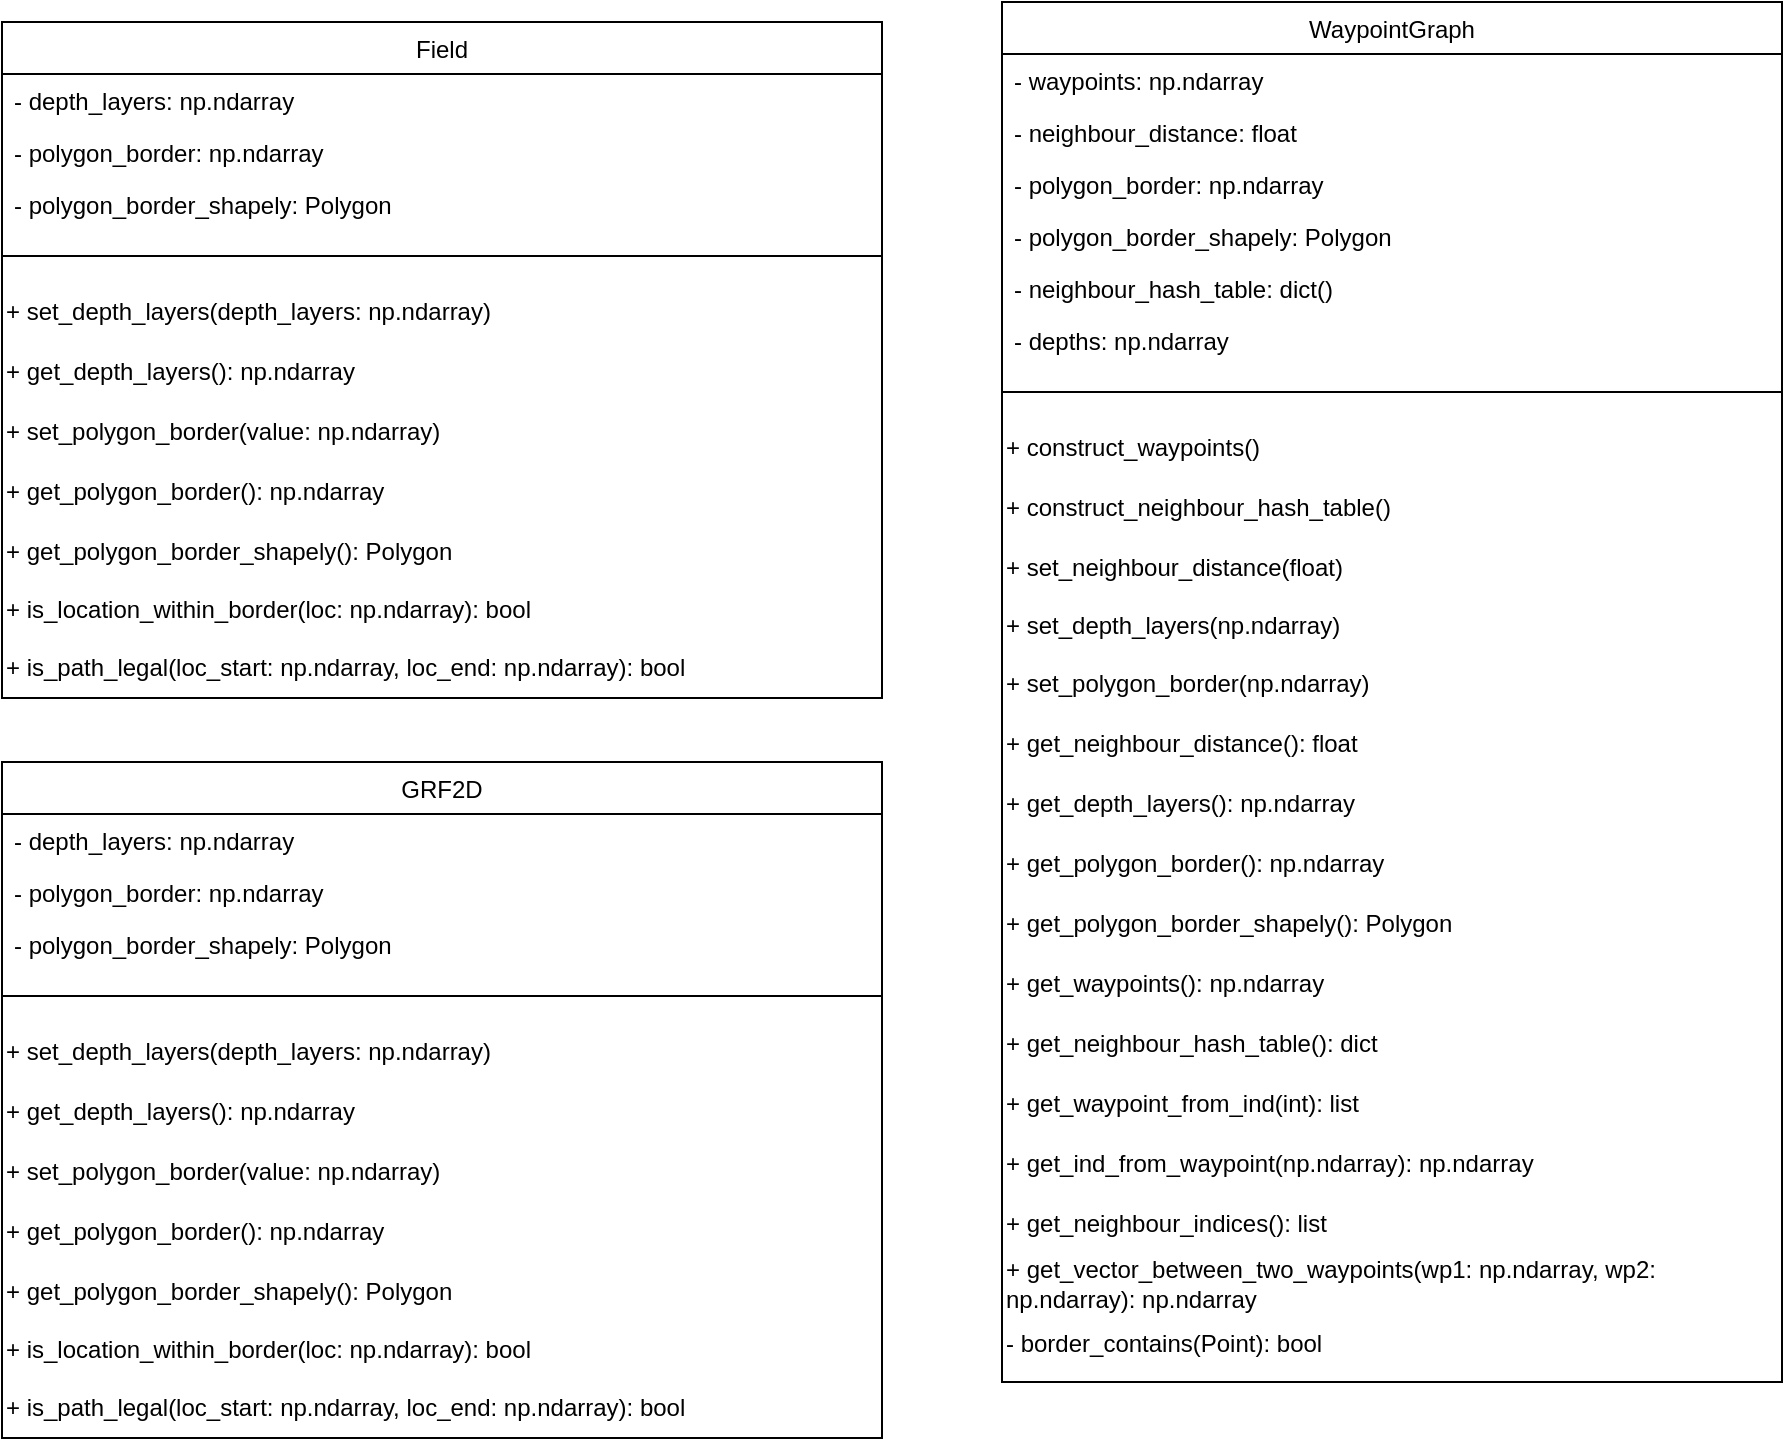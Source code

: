 <mxfile version="20.3.0" type="device"><diagram id="Rd-27PufT33L09xzSnhi" name="Page-1"><mxGraphModel dx="488" dy="685" grid="1" gridSize="10" guides="1" tooltips="1" connect="1" arrows="1" fold="1" page="1" pageScale="1" pageWidth="4681" pageHeight="3300" math="0" shadow="0"><root><mxCell id="0"/><mxCell id="1" parent="0"/><mxCell id="s9CehxP_i0C7nXbKpbnU-1" value="WaypointGraph" style="swimlane;fontStyle=0;align=center;verticalAlign=top;childLayout=stackLayout;horizontal=1;startSize=26;horizontalStack=0;resizeParent=1;resizeLast=0;collapsible=1;marginBottom=0;rounded=0;shadow=0;strokeWidth=1;" parent="1" vertex="1"><mxGeometry x="880" y="130" width="390" height="690" as="geometry"><mxRectangle x="130" y="380" width="160" height="26" as="alternateBounds"/></mxGeometry></mxCell><mxCell id="s9CehxP_i0C7nXbKpbnU-2" value="- waypoints: np.ndarray" style="text;align=left;verticalAlign=top;spacingLeft=4;spacingRight=4;overflow=hidden;rotatable=0;points=[[0,0.5],[1,0.5]];portConstraint=eastwest;rounded=0;shadow=0;html=0;" parent="s9CehxP_i0C7nXbKpbnU-1" vertex="1"><mxGeometry y="26" width="390" height="26" as="geometry"/></mxCell><mxCell id="s9CehxP_i0C7nXbKpbnU-11" value="- neighbour_distance: float" style="text;align=left;verticalAlign=top;spacingLeft=4;spacingRight=4;overflow=hidden;rotatable=0;points=[[0,0.5],[1,0.5]];portConstraint=eastwest;rounded=0;shadow=0;html=0;" parent="s9CehxP_i0C7nXbKpbnU-1" vertex="1"><mxGeometry y="52" width="390" height="26" as="geometry"/></mxCell><mxCell id="s9CehxP_i0C7nXbKpbnU-4" value="- polygon_border: np.ndarray" style="text;align=left;verticalAlign=top;spacingLeft=4;spacingRight=4;overflow=hidden;rotatable=0;points=[[0,0.5],[1,0.5]];portConstraint=eastwest;rounded=0;shadow=0;html=0;" parent="s9CehxP_i0C7nXbKpbnU-1" vertex="1"><mxGeometry y="78" width="390" height="26" as="geometry"/></mxCell><mxCell id="s9CehxP_i0C7nXbKpbnU-5" value="- polygon_border_shapely: Polygon" style="text;align=left;verticalAlign=top;spacingLeft=4;spacingRight=4;overflow=hidden;rotatable=0;points=[[0,0.5],[1,0.5]];portConstraint=eastwest;rounded=0;shadow=0;html=0;" parent="s9CehxP_i0C7nXbKpbnU-1" vertex="1"><mxGeometry y="104" width="390" height="26" as="geometry"/></mxCell><mxCell id="s9CehxP_i0C7nXbKpbnU-12" value="- neighbour_hash_table: dict()" style="text;align=left;verticalAlign=top;spacingLeft=4;spacingRight=4;overflow=hidden;rotatable=0;points=[[0,0.5],[1,0.5]];portConstraint=eastwest;rounded=0;shadow=0;html=0;" parent="s9CehxP_i0C7nXbKpbnU-1" vertex="1"><mxGeometry y="130" width="390" height="26" as="geometry"/></mxCell><mxCell id="s9CehxP_i0C7nXbKpbnU-10" value="- depths: np.ndarray" style="text;align=left;verticalAlign=top;spacingLeft=4;spacingRight=4;overflow=hidden;rotatable=0;points=[[0,0.5],[1,0.5]];portConstraint=eastwest;rounded=0;shadow=0;html=0;" parent="s9CehxP_i0C7nXbKpbnU-1" vertex="1"><mxGeometry y="156" width="390" height="26" as="geometry"/></mxCell><mxCell id="s9CehxP_i0C7nXbKpbnU-15" value="" style="line;html=1;strokeWidth=1;align=left;verticalAlign=middle;spacingTop=-1;spacingLeft=3;spacingRight=3;rotatable=0;labelPosition=right;points=[];portConstraint=eastwest;" parent="s9CehxP_i0C7nXbKpbnU-1" vertex="1"><mxGeometry y="182" width="390" height="26" as="geometry"/></mxCell><mxCell id="s9CehxP_i0C7nXbKpbnU-16" value="+ construct_waypoints()" style="text;html=1;strokeColor=none;fillColor=none;align=left;verticalAlign=middle;whiteSpace=wrap;rounded=0;" parent="s9CehxP_i0C7nXbKpbnU-1" vertex="1"><mxGeometry y="208" width="390" height="30" as="geometry"/></mxCell><mxCell id="s9CehxP_i0C7nXbKpbnU-17" value="+ construct_neighbour_hash_table()" style="text;html=1;strokeColor=none;fillColor=none;align=left;verticalAlign=middle;whiteSpace=wrap;rounded=0;" parent="s9CehxP_i0C7nXbKpbnU-1" vertex="1"><mxGeometry y="238" width="390" height="30" as="geometry"/></mxCell><mxCell id="s9CehxP_i0C7nXbKpbnU-18" value="+ set_neighbour_distance(float)" style="text;html=1;strokeColor=none;fillColor=none;align=left;verticalAlign=middle;whiteSpace=wrap;rounded=0;" parent="s9CehxP_i0C7nXbKpbnU-1" vertex="1"><mxGeometry y="268" width="390" height="30" as="geometry"/></mxCell><mxCell id="s9CehxP_i0C7nXbKpbnU-19" value="+ set_depth_layers(np.ndarray)" style="text;html=1;strokeColor=none;fillColor=none;align=left;verticalAlign=middle;whiteSpace=wrap;rounded=0;" parent="s9CehxP_i0C7nXbKpbnU-1" vertex="1"><mxGeometry y="298" width="390" height="28" as="geometry"/></mxCell><mxCell id="s9CehxP_i0C7nXbKpbnU-20" value="+ set_polygon_border(np.ndarray)" style="text;html=1;strokeColor=none;fillColor=none;align=left;verticalAlign=middle;whiteSpace=wrap;rounded=0;" parent="s9CehxP_i0C7nXbKpbnU-1" vertex="1"><mxGeometry y="326" width="390" height="30" as="geometry"/></mxCell><mxCell id="s9CehxP_i0C7nXbKpbnU-21" value="+ get_neighbour_distance(): float" style="text;html=1;strokeColor=none;fillColor=none;align=left;verticalAlign=middle;whiteSpace=wrap;rounded=0;" parent="s9CehxP_i0C7nXbKpbnU-1" vertex="1"><mxGeometry y="356" width="390" height="30" as="geometry"/></mxCell><mxCell id="s9CehxP_i0C7nXbKpbnU-22" value="+ get_depth_layers(): np.ndarray" style="text;html=1;strokeColor=none;fillColor=none;align=left;verticalAlign=middle;whiteSpace=wrap;rounded=0;" parent="s9CehxP_i0C7nXbKpbnU-1" vertex="1"><mxGeometry y="386" width="390" height="30" as="geometry"/></mxCell><mxCell id="s9CehxP_i0C7nXbKpbnU-23" value="+ get_polygon_border(): np.ndarray" style="text;html=1;strokeColor=none;fillColor=none;align=left;verticalAlign=middle;whiteSpace=wrap;rounded=0;" parent="s9CehxP_i0C7nXbKpbnU-1" vertex="1"><mxGeometry y="416" width="390" height="30" as="geometry"/></mxCell><mxCell id="s9CehxP_i0C7nXbKpbnU-24" value="+ get_polygon_border_shapely(): Polygon" style="text;html=1;strokeColor=none;fillColor=none;align=left;verticalAlign=middle;whiteSpace=wrap;rounded=0;" parent="s9CehxP_i0C7nXbKpbnU-1" vertex="1"><mxGeometry y="446" width="390" height="30" as="geometry"/></mxCell><mxCell id="s9CehxP_i0C7nXbKpbnU-25" value="+ get_waypoints(): np.ndarray" style="text;html=1;strokeColor=none;fillColor=none;align=left;verticalAlign=middle;whiteSpace=wrap;rounded=0;" parent="s9CehxP_i0C7nXbKpbnU-1" vertex="1"><mxGeometry y="476" width="390" height="30" as="geometry"/></mxCell><mxCell id="s9CehxP_i0C7nXbKpbnU-26" value="+ get_neighbour_hash_table(): dict" style="text;html=1;strokeColor=none;fillColor=none;align=left;verticalAlign=middle;whiteSpace=wrap;rounded=0;" parent="s9CehxP_i0C7nXbKpbnU-1" vertex="1"><mxGeometry y="506" width="390" height="30" as="geometry"/></mxCell><mxCell id="s9CehxP_i0C7nXbKpbnU-27" value="+ get_waypoint_from_ind(int): list" style="text;html=1;strokeColor=none;fillColor=none;align=left;verticalAlign=middle;whiteSpace=wrap;rounded=0;" parent="s9CehxP_i0C7nXbKpbnU-1" vertex="1"><mxGeometry y="536" width="390" height="30" as="geometry"/></mxCell><mxCell id="s9CehxP_i0C7nXbKpbnU-28" value="+ get_ind_from_waypoint(np.ndarray): np.ndarray" style="text;html=1;strokeColor=none;fillColor=none;align=left;verticalAlign=middle;whiteSpace=wrap;rounded=0;" parent="s9CehxP_i0C7nXbKpbnU-1" vertex="1"><mxGeometry y="566" width="390" height="30" as="geometry"/></mxCell><mxCell id="s9CehxP_i0C7nXbKpbnU-29" value="+ get_neighbour_indices(): list" style="text;html=1;strokeColor=none;fillColor=none;align=left;verticalAlign=middle;whiteSpace=wrap;rounded=0;" parent="s9CehxP_i0C7nXbKpbnU-1" vertex="1"><mxGeometry y="596" width="390" height="30" as="geometry"/></mxCell><mxCell id="s9CehxP_i0C7nXbKpbnU-30" value="+ get_vector_between_two_waypoints(wp1: np.ndarray, wp2: np.ndarray): np.ndarray" style="text;html=1;strokeColor=none;fillColor=none;align=left;verticalAlign=middle;whiteSpace=wrap;rounded=0;" parent="s9CehxP_i0C7nXbKpbnU-1" vertex="1"><mxGeometry y="626" width="390" height="30" as="geometry"/></mxCell><mxCell id="s9CehxP_i0C7nXbKpbnU-31" value="- border_contains(Point): bool" style="text;html=1;strokeColor=none;fillColor=none;align=left;verticalAlign=middle;whiteSpace=wrap;rounded=0;" parent="s9CehxP_i0C7nXbKpbnU-1" vertex="1"><mxGeometry y="656" width="390" height="30" as="geometry"/></mxCell><mxCell id="PDTXL5rq2KZllu1WgMOh-2" value="Field" style="swimlane;fontStyle=0;align=center;verticalAlign=top;childLayout=stackLayout;horizontal=1;startSize=26;horizontalStack=0;resizeParent=1;resizeLast=0;collapsible=1;marginBottom=0;rounded=0;shadow=0;strokeWidth=1;" vertex="1" parent="1"><mxGeometry x="380" y="140" width="440" height="338" as="geometry"><mxRectangle x="130" y="380" width="160" height="26" as="alternateBounds"/></mxGeometry></mxCell><mxCell id="PDTXL5rq2KZllu1WgMOh-27" value="- depth_layers: np.ndarray" style="text;align=left;verticalAlign=top;spacingLeft=4;spacingRight=4;overflow=hidden;rotatable=0;points=[[0,0.5],[1,0.5]];portConstraint=eastwest;rounded=0;shadow=0;html=0;" vertex="1" parent="PDTXL5rq2KZllu1WgMOh-2"><mxGeometry y="26" width="440" height="26" as="geometry"/></mxCell><mxCell id="PDTXL5rq2KZllu1WgMOh-3" value="- polygon_border: np.ndarray" style="text;align=left;verticalAlign=top;spacingLeft=4;spacingRight=4;overflow=hidden;rotatable=0;points=[[0,0.5],[1,0.5]];portConstraint=eastwest;rounded=0;shadow=0;html=0;" vertex="1" parent="PDTXL5rq2KZllu1WgMOh-2"><mxGeometry y="52" width="440" height="26" as="geometry"/></mxCell><mxCell id="PDTXL5rq2KZllu1WgMOh-4" value="- polygon_border_shapely: Polygon" style="text;align=left;verticalAlign=top;spacingLeft=4;spacingRight=4;overflow=hidden;rotatable=0;points=[[0,0.5],[1,0.5]];portConstraint=eastwest;rounded=0;shadow=0;html=0;" vertex="1" parent="PDTXL5rq2KZllu1WgMOh-2"><mxGeometry y="78" width="440" height="26" as="geometry"/></mxCell><mxCell id="PDTXL5rq2KZllu1WgMOh-9" value="" style="line;html=1;strokeWidth=1;align=left;verticalAlign=middle;spacingTop=-1;spacingLeft=3;spacingRight=3;rotatable=0;labelPosition=right;points=[];portConstraint=eastwest;" vertex="1" parent="PDTXL5rq2KZllu1WgMOh-2"><mxGeometry y="104" width="440" height="26" as="geometry"/></mxCell><mxCell id="PDTXL5rq2KZllu1WgMOh-28" value="+ set_depth_layers(depth_layers: np.ndarray)" style="text;html=1;strokeColor=none;fillColor=none;align=left;verticalAlign=middle;whiteSpace=wrap;rounded=0;" vertex="1" parent="PDTXL5rq2KZllu1WgMOh-2"><mxGeometry y="130" width="440" height="30" as="geometry"/></mxCell><mxCell id="PDTXL5rq2KZllu1WgMOh-29" value="+ get_depth_layers(): np.ndarray" style="text;html=1;strokeColor=none;fillColor=none;align=left;verticalAlign=middle;whiteSpace=wrap;rounded=0;" vertex="1" parent="PDTXL5rq2KZllu1WgMOh-2"><mxGeometry y="160" width="440" height="30" as="geometry"/></mxCell><mxCell id="PDTXL5rq2KZllu1WgMOh-10" value="+ set_polygon_border(value: np.ndarray)" style="text;html=1;strokeColor=none;fillColor=none;align=left;verticalAlign=middle;whiteSpace=wrap;rounded=0;" vertex="1" parent="PDTXL5rq2KZllu1WgMOh-2"><mxGeometry y="190" width="440" height="30" as="geometry"/></mxCell><mxCell id="PDTXL5rq2KZllu1WgMOh-11" value="+ get_polygon_border(): np.ndarray" style="text;html=1;strokeColor=none;fillColor=none;align=left;verticalAlign=middle;whiteSpace=wrap;rounded=0;" vertex="1" parent="PDTXL5rq2KZllu1WgMOh-2"><mxGeometry y="220" width="440" height="30" as="geometry"/></mxCell><mxCell id="PDTXL5rq2KZllu1WgMOh-12" value="+ get_polygon_border_shapely(): Polygon" style="text;html=1;strokeColor=none;fillColor=none;align=left;verticalAlign=middle;whiteSpace=wrap;rounded=0;" vertex="1" parent="PDTXL5rq2KZllu1WgMOh-2"><mxGeometry y="250" width="440" height="30" as="geometry"/></mxCell><mxCell id="PDTXL5rq2KZllu1WgMOh-13" value="+ is_location_within_border(loc: np.ndarray): bool" style="text;html=1;strokeColor=none;fillColor=none;align=left;verticalAlign=middle;whiteSpace=wrap;rounded=0;" vertex="1" parent="PDTXL5rq2KZllu1WgMOh-2"><mxGeometry y="280" width="440" height="28" as="geometry"/></mxCell><mxCell id="PDTXL5rq2KZllu1WgMOh-14" value="+ is_path_legal(loc_start: np.ndarray, loc_end: np.ndarray): bool" style="text;html=1;strokeColor=none;fillColor=none;align=left;verticalAlign=middle;whiteSpace=wrap;rounded=0;" vertex="1" parent="PDTXL5rq2KZllu1WgMOh-2"><mxGeometry y="308" width="440" height="30" as="geometry"/></mxCell><mxCell id="PDTXL5rq2KZllu1WgMOh-30" value="GRF2D" style="swimlane;fontStyle=0;align=center;verticalAlign=top;childLayout=stackLayout;horizontal=1;startSize=26;horizontalStack=0;resizeParent=1;resizeLast=0;collapsible=1;marginBottom=0;rounded=0;shadow=0;strokeWidth=1;" vertex="1" parent="1"><mxGeometry x="380" y="510" width="440" height="338" as="geometry"><mxRectangle x="130" y="380" width="160" height="26" as="alternateBounds"/></mxGeometry></mxCell><mxCell id="PDTXL5rq2KZllu1WgMOh-31" value="- depth_layers: np.ndarray" style="text;align=left;verticalAlign=top;spacingLeft=4;spacingRight=4;overflow=hidden;rotatable=0;points=[[0,0.5],[1,0.5]];portConstraint=eastwest;rounded=0;shadow=0;html=0;" vertex="1" parent="PDTXL5rq2KZllu1WgMOh-30"><mxGeometry y="26" width="440" height="26" as="geometry"/></mxCell><mxCell id="PDTXL5rq2KZllu1WgMOh-32" value="- polygon_border: np.ndarray" style="text;align=left;verticalAlign=top;spacingLeft=4;spacingRight=4;overflow=hidden;rotatable=0;points=[[0,0.5],[1,0.5]];portConstraint=eastwest;rounded=0;shadow=0;html=0;" vertex="1" parent="PDTXL5rq2KZllu1WgMOh-30"><mxGeometry y="52" width="440" height="26" as="geometry"/></mxCell><mxCell id="PDTXL5rq2KZllu1WgMOh-33" value="- polygon_border_shapely: Polygon" style="text;align=left;verticalAlign=top;spacingLeft=4;spacingRight=4;overflow=hidden;rotatable=0;points=[[0,0.5],[1,0.5]];portConstraint=eastwest;rounded=0;shadow=0;html=0;" vertex="1" parent="PDTXL5rq2KZllu1WgMOh-30"><mxGeometry y="78" width="440" height="26" as="geometry"/></mxCell><mxCell id="PDTXL5rq2KZllu1WgMOh-34" value="" style="line;html=1;strokeWidth=1;align=left;verticalAlign=middle;spacingTop=-1;spacingLeft=3;spacingRight=3;rotatable=0;labelPosition=right;points=[];portConstraint=eastwest;" vertex="1" parent="PDTXL5rq2KZllu1WgMOh-30"><mxGeometry y="104" width="440" height="26" as="geometry"/></mxCell><mxCell id="PDTXL5rq2KZllu1WgMOh-35" value="+ set_depth_layers(depth_layers: np.ndarray)" style="text;html=1;strokeColor=none;fillColor=none;align=left;verticalAlign=middle;whiteSpace=wrap;rounded=0;" vertex="1" parent="PDTXL5rq2KZllu1WgMOh-30"><mxGeometry y="130" width="440" height="30" as="geometry"/></mxCell><mxCell id="PDTXL5rq2KZllu1WgMOh-36" value="+ get_depth_layers(): np.ndarray" style="text;html=1;strokeColor=none;fillColor=none;align=left;verticalAlign=middle;whiteSpace=wrap;rounded=0;" vertex="1" parent="PDTXL5rq2KZllu1WgMOh-30"><mxGeometry y="160" width="440" height="30" as="geometry"/></mxCell><mxCell id="PDTXL5rq2KZllu1WgMOh-37" value="+ set_polygon_border(value: np.ndarray)" style="text;html=1;strokeColor=none;fillColor=none;align=left;verticalAlign=middle;whiteSpace=wrap;rounded=0;" vertex="1" parent="PDTXL5rq2KZllu1WgMOh-30"><mxGeometry y="190" width="440" height="30" as="geometry"/></mxCell><mxCell id="PDTXL5rq2KZllu1WgMOh-38" value="+ get_polygon_border(): np.ndarray" style="text;html=1;strokeColor=none;fillColor=none;align=left;verticalAlign=middle;whiteSpace=wrap;rounded=0;" vertex="1" parent="PDTXL5rq2KZllu1WgMOh-30"><mxGeometry y="220" width="440" height="30" as="geometry"/></mxCell><mxCell id="PDTXL5rq2KZllu1WgMOh-39" value="+ get_polygon_border_shapely(): Polygon" style="text;html=1;strokeColor=none;fillColor=none;align=left;verticalAlign=middle;whiteSpace=wrap;rounded=0;" vertex="1" parent="PDTXL5rq2KZllu1WgMOh-30"><mxGeometry y="250" width="440" height="30" as="geometry"/></mxCell><mxCell id="PDTXL5rq2KZllu1WgMOh-40" value="+ is_location_within_border(loc: np.ndarray): bool" style="text;html=1;strokeColor=none;fillColor=none;align=left;verticalAlign=middle;whiteSpace=wrap;rounded=0;" vertex="1" parent="PDTXL5rq2KZllu1WgMOh-30"><mxGeometry y="280" width="440" height="28" as="geometry"/></mxCell><mxCell id="PDTXL5rq2KZllu1WgMOh-41" value="+ is_path_legal(loc_start: np.ndarray, loc_end: np.ndarray): bool" style="text;html=1;strokeColor=none;fillColor=none;align=left;verticalAlign=middle;whiteSpace=wrap;rounded=0;" vertex="1" parent="PDTXL5rq2KZllu1WgMOh-30"><mxGeometry y="308" width="440" height="30" as="geometry"/></mxCell></root></mxGraphModel></diagram></mxfile>